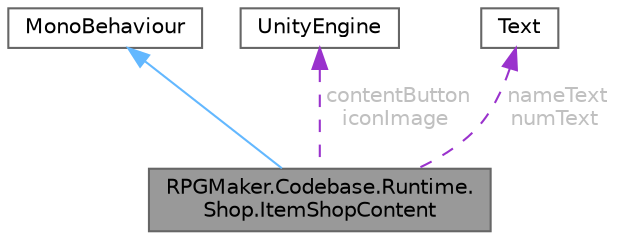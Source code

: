 digraph "RPGMaker.Codebase.Runtime.Shop.ItemShopContent"
{
 // LATEX_PDF_SIZE
  bgcolor="transparent";
  edge [fontname=Helvetica,fontsize=10,labelfontname=Helvetica,labelfontsize=10];
  node [fontname=Helvetica,fontsize=10,shape=box,height=0.2,width=0.4];
  Node1 [id="Node000001",label="RPGMaker.Codebase.Runtime.\lShop.ItemShopContent",height=0.2,width=0.4,color="gray40", fillcolor="grey60", style="filled", fontcolor="black",tooltip="😁 ショップにアイテム単体の情報を表示する"];
  Node2 -> Node1 [id="edge1_Node000001_Node000002",dir="back",color="steelblue1",style="solid",tooltip=" "];
  Node2 [id="Node000002",label="MonoBehaviour",height=0.2,width=0.4,color="gray40", fillcolor="white", style="filled",tooltip=" "];
  Node3 -> Node1 [id="edge2_Node000001_Node000003",dir="back",color="darkorchid3",style="dashed",tooltip=" ",label=" contentButton\niconImage",fontcolor="grey" ];
  Node3 [id="Node000003",label="UnityEngine",height=0.2,width=0.4,color="gray40", fillcolor="white", style="filled",tooltip=" "];
  Node4 -> Node1 [id="edge3_Node000001_Node000004",dir="back",color="darkorchid3",style="dashed",tooltip=" ",label=" nameText\nnumText",fontcolor="grey" ];
  Node4 [id="Node000004",label="Text",height=0.2,width=0.4,color="gray40", fillcolor="white", style="filled",tooltip=" "];
}

